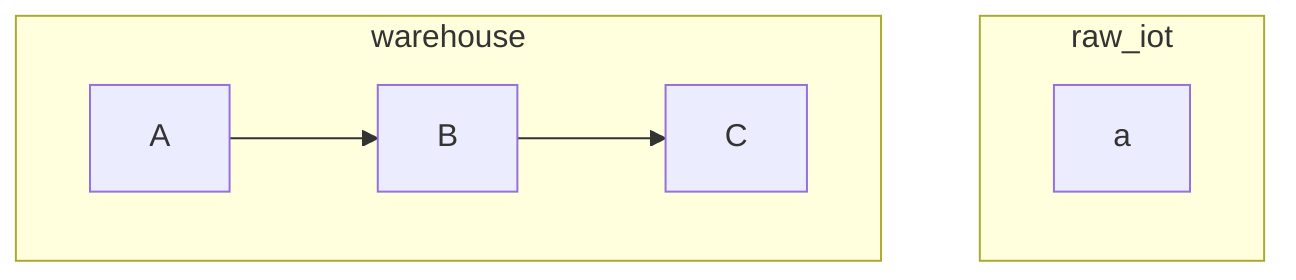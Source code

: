 graph TD;

    subgraph raw_iot
        a
    end

    subgraph warehouse
        A --> B
        B --> C
    end